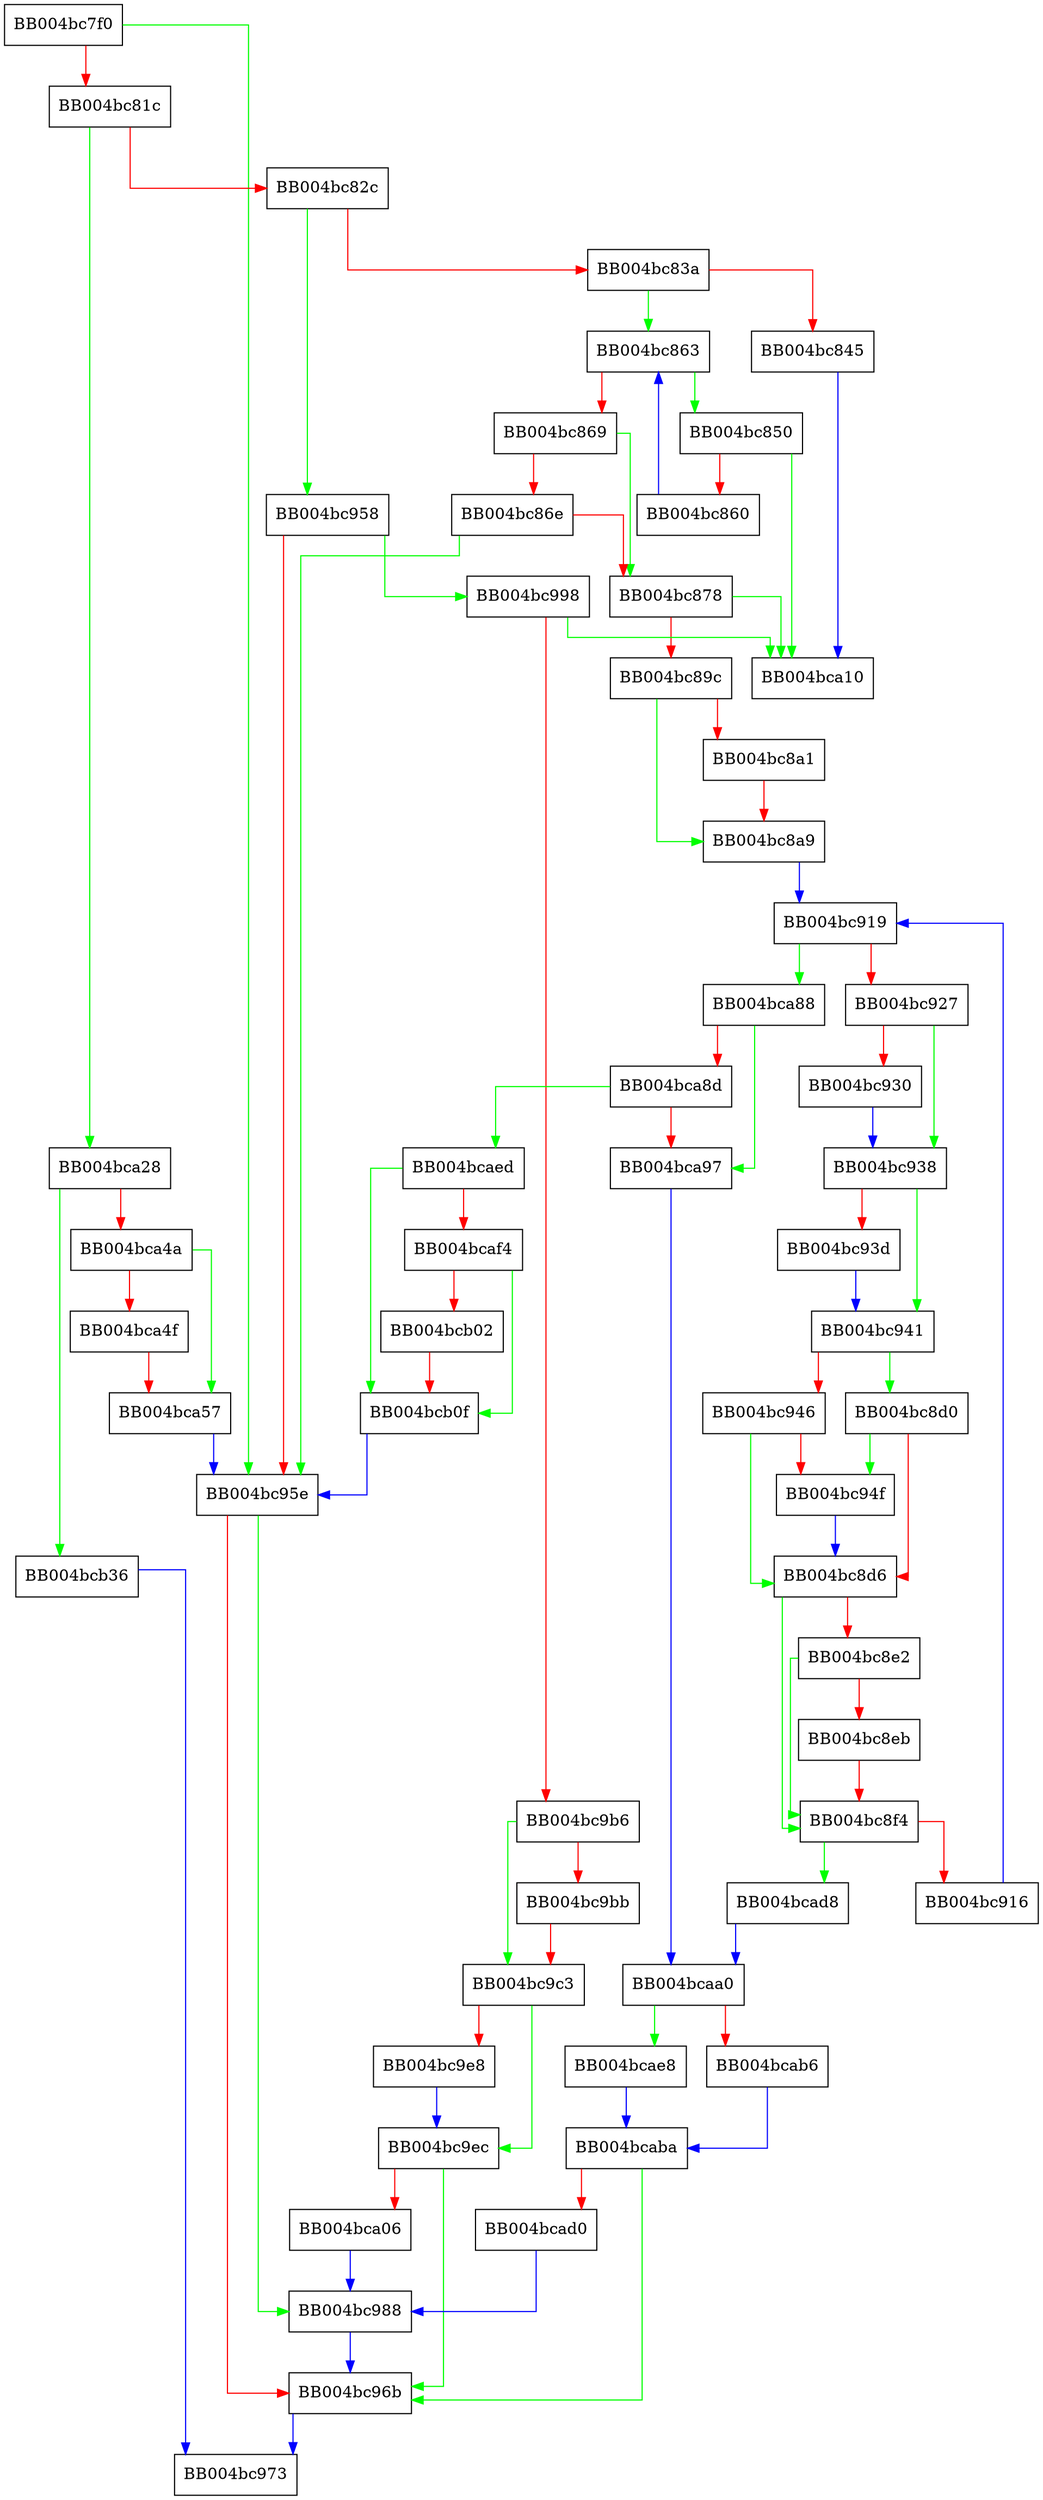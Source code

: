 digraph ossl_sframe_list_insert {
  node [shape="box"];
  graph [splines=ortho];
  BB004bc7f0 -> BB004bc95e [color="green"];
  BB004bc7f0 -> BB004bc81c [color="red"];
  BB004bc81c -> BB004bca28 [color="green"];
  BB004bc81c -> BB004bc82c [color="red"];
  BB004bc82c -> BB004bc958 [color="green"];
  BB004bc82c -> BB004bc83a [color="red"];
  BB004bc83a -> BB004bc863 [color="green"];
  BB004bc83a -> BB004bc845 [color="red"];
  BB004bc845 -> BB004bca10 [color="blue"];
  BB004bc850 -> BB004bca10 [color="green"];
  BB004bc850 -> BB004bc860 [color="red"];
  BB004bc860 -> BB004bc863 [color="blue"];
  BB004bc863 -> BB004bc850 [color="green"];
  BB004bc863 -> BB004bc869 [color="red"];
  BB004bc869 -> BB004bc878 [color="green"];
  BB004bc869 -> BB004bc86e [color="red"];
  BB004bc86e -> BB004bc95e [color="green"];
  BB004bc86e -> BB004bc878 [color="red"];
  BB004bc878 -> BB004bca10 [color="green"];
  BB004bc878 -> BB004bc89c [color="red"];
  BB004bc89c -> BB004bc8a9 [color="green"];
  BB004bc89c -> BB004bc8a1 [color="red"];
  BB004bc8a1 -> BB004bc8a9 [color="red"];
  BB004bc8a9 -> BB004bc919 [color="blue"];
  BB004bc8d0 -> BB004bc94f [color="green"];
  BB004bc8d0 -> BB004bc8d6 [color="red"];
  BB004bc8d6 -> BB004bc8f4 [color="green"];
  BB004bc8d6 -> BB004bc8e2 [color="red"];
  BB004bc8e2 -> BB004bc8f4 [color="green"];
  BB004bc8e2 -> BB004bc8eb [color="red"];
  BB004bc8eb -> BB004bc8f4 [color="red"];
  BB004bc8f4 -> BB004bcad8 [color="green"];
  BB004bc8f4 -> BB004bc916 [color="red"];
  BB004bc916 -> BB004bc919 [color="blue"];
  BB004bc919 -> BB004bca88 [color="green"];
  BB004bc919 -> BB004bc927 [color="red"];
  BB004bc927 -> BB004bc938 [color="green"];
  BB004bc927 -> BB004bc930 [color="red"];
  BB004bc930 -> BB004bc938 [color="blue"];
  BB004bc938 -> BB004bc941 [color="green"];
  BB004bc938 -> BB004bc93d [color="red"];
  BB004bc93d -> BB004bc941 [color="blue"];
  BB004bc941 -> BB004bc8d0 [color="green"];
  BB004bc941 -> BB004bc946 [color="red"];
  BB004bc946 -> BB004bc8d6 [color="green"];
  BB004bc946 -> BB004bc94f [color="red"];
  BB004bc94f -> BB004bc8d6 [color="blue"];
  BB004bc958 -> BB004bc998 [color="green"];
  BB004bc958 -> BB004bc95e [color="red"];
  BB004bc95e -> BB004bc988 [color="green"];
  BB004bc95e -> BB004bc96b [color="red"];
  BB004bc96b -> BB004bc973 [color="blue"];
  BB004bc988 -> BB004bc96b [color="blue"];
  BB004bc998 -> BB004bca10 [color="green"];
  BB004bc998 -> BB004bc9b6 [color="red"];
  BB004bc9b6 -> BB004bc9c3 [color="green"];
  BB004bc9b6 -> BB004bc9bb [color="red"];
  BB004bc9bb -> BB004bc9c3 [color="red"];
  BB004bc9c3 -> BB004bc9ec [color="green"];
  BB004bc9c3 -> BB004bc9e8 [color="red"];
  BB004bc9e8 -> BB004bc9ec [color="blue"];
  BB004bc9ec -> BB004bc96b [color="green"];
  BB004bc9ec -> BB004bca06 [color="red"];
  BB004bca06 -> BB004bc988 [color="blue"];
  BB004bca28 -> BB004bcb36 [color="green"];
  BB004bca28 -> BB004bca4a [color="red"];
  BB004bca4a -> BB004bca57 [color="green"];
  BB004bca4a -> BB004bca4f [color="red"];
  BB004bca4f -> BB004bca57 [color="red"];
  BB004bca57 -> BB004bc95e [color="blue"];
  BB004bca88 -> BB004bca97 [color="green"];
  BB004bca88 -> BB004bca8d [color="red"];
  BB004bca8d -> BB004bcaed [color="green"];
  BB004bca8d -> BB004bca97 [color="red"];
  BB004bca97 -> BB004bcaa0 [color="blue"];
  BB004bcaa0 -> BB004bcae8 [color="green"];
  BB004bcaa0 -> BB004bcab6 [color="red"];
  BB004bcab6 -> BB004bcaba [color="blue"];
  BB004bcaba -> BB004bc96b [color="green"];
  BB004bcaba -> BB004bcad0 [color="red"];
  BB004bcad0 -> BB004bc988 [color="blue"];
  BB004bcad8 -> BB004bcaa0 [color="blue"];
  BB004bcae8 -> BB004bcaba [color="blue"];
  BB004bcaed -> BB004bcb0f [color="green"];
  BB004bcaed -> BB004bcaf4 [color="red"];
  BB004bcaf4 -> BB004bcb0f [color="green"];
  BB004bcaf4 -> BB004bcb02 [color="red"];
  BB004bcb02 -> BB004bcb0f [color="red"];
  BB004bcb0f -> BB004bc95e [color="blue"];
  BB004bcb36 -> BB004bc973 [color="blue"];
}